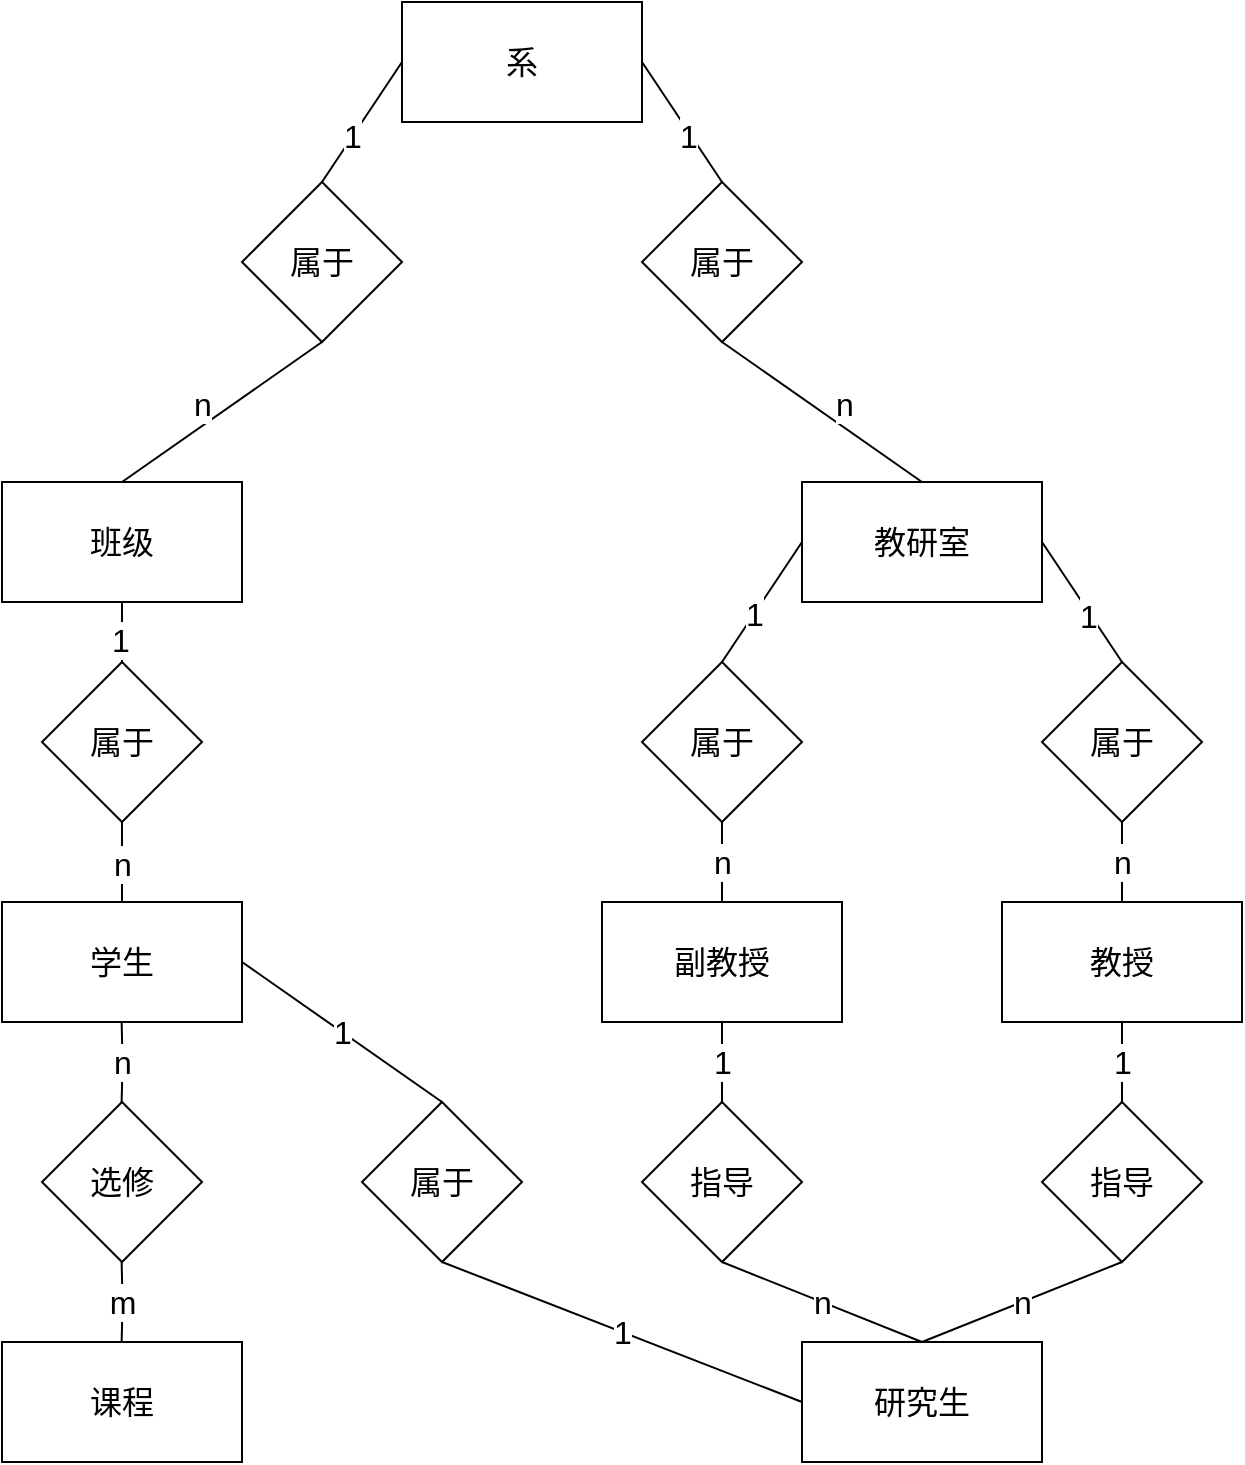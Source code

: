 <mxfile version="20.6.0" type="github">
  <diagram id="R2lEEEUBdFMjLlhIrx00" name="Page-1">
    <mxGraphModel dx="637" dy="1033" grid="1" gridSize="10" guides="1" tooltips="1" connect="1" arrows="1" fold="1" page="1" pageScale="1" pageWidth="850" pageHeight="1100" math="0" shadow="0" extFonts="Permanent Marker^https://fonts.googleapis.com/css?family=Permanent+Marker">
      <root>
        <mxCell id="0" />
        <mxCell id="1" parent="0" />
        <mxCell id="sQqHysFPrw9rnipJ-EMm-1" value="&lt;font style=&quot;font-size: 16px;&quot;&gt;系&lt;/font&gt;" style="rounded=0;whiteSpace=wrap;html=1;" parent="1" vertex="1">
          <mxGeometry x="260" y="230" width="120" height="60" as="geometry" />
        </mxCell>
        <mxCell id="sQqHysFPrw9rnipJ-EMm-2" value="属于" style="rhombus;whiteSpace=wrap;html=1;fontSize=16;" parent="1" vertex="1">
          <mxGeometry x="180" y="320" width="80" height="80" as="geometry" />
        </mxCell>
        <mxCell id="sQqHysFPrw9rnipJ-EMm-3" value="属于" style="rhombus;whiteSpace=wrap;html=1;fontSize=16;" parent="1" vertex="1">
          <mxGeometry x="380" y="320" width="80" height="80" as="geometry" />
        </mxCell>
        <mxCell id="sQqHysFPrw9rnipJ-EMm-7" value="" style="endArrow=none;html=1;rounded=0;fontSize=16;entryX=0;entryY=0.5;entryDx=0;entryDy=0;exitX=0.5;exitY=0;exitDx=0;exitDy=0;" parent="1" source="sQqHysFPrw9rnipJ-EMm-2" target="sQqHysFPrw9rnipJ-EMm-1" edge="1">
          <mxGeometry width="50" height="50" relative="1" as="geometry">
            <mxPoint x="210" y="360" as="sourcePoint" />
            <mxPoint x="260" y="310" as="targetPoint" />
          </mxGeometry>
        </mxCell>
        <mxCell id="sQqHysFPrw9rnipJ-EMm-8" value="1" style="edgeLabel;html=1;align=center;verticalAlign=middle;resizable=0;points=[];fontSize=16;" parent="sQqHysFPrw9rnipJ-EMm-7" vertex="1" connectable="0">
          <mxGeometry x="-0.24" y="1" relative="1" as="geometry">
            <mxPoint as="offset" />
          </mxGeometry>
        </mxCell>
        <mxCell id="sQqHysFPrw9rnipJ-EMm-9" value="" style="endArrow=none;html=1;rounded=0;fontSize=16;entryX=1;entryY=0.5;entryDx=0;entryDy=0;exitX=0.5;exitY=0;exitDx=0;exitDy=0;" parent="1" source="sQqHysFPrw9rnipJ-EMm-3" target="sQqHysFPrw9rnipJ-EMm-1" edge="1">
          <mxGeometry width="50" height="50" relative="1" as="geometry">
            <mxPoint x="310" y="400" as="sourcePoint" />
            <mxPoint x="360" y="350" as="targetPoint" />
          </mxGeometry>
        </mxCell>
        <mxCell id="sQqHysFPrw9rnipJ-EMm-10" value="1" style="edgeLabel;html=1;align=center;verticalAlign=middle;resizable=0;points=[];fontSize=16;" parent="sQqHysFPrw9rnipJ-EMm-9" vertex="1" connectable="0">
          <mxGeometry x="-0.191" y="1" relative="1" as="geometry">
            <mxPoint as="offset" />
          </mxGeometry>
        </mxCell>
        <mxCell id="sQqHysFPrw9rnipJ-EMm-11" value="班级" style="rounded=0;whiteSpace=wrap;html=1;fontSize=16;" parent="1" vertex="1">
          <mxGeometry x="60" y="470" width="120" height="60" as="geometry" />
        </mxCell>
        <mxCell id="sQqHysFPrw9rnipJ-EMm-15" value="" style="endArrow=none;html=1;rounded=0;fontSize=16;entryX=0.5;entryY=1;entryDx=0;entryDy=0;exitX=0.5;exitY=0;exitDx=0;exitDy=0;" parent="1" source="sQqHysFPrw9rnipJ-EMm-11" target="sQqHysFPrw9rnipJ-EMm-2" edge="1">
          <mxGeometry width="50" height="50" relative="1" as="geometry">
            <mxPoint x="290" y="480" as="sourcePoint" />
            <mxPoint x="340" y="430" as="targetPoint" />
          </mxGeometry>
        </mxCell>
        <mxCell id="sQqHysFPrw9rnipJ-EMm-16" value="n" style="edgeLabel;html=1;align=center;verticalAlign=middle;resizable=0;points=[];fontSize=16;" parent="sQqHysFPrw9rnipJ-EMm-15" vertex="1" connectable="0">
          <mxGeometry x="-0.216" relative="1" as="geometry">
            <mxPoint y="-12" as="offset" />
          </mxGeometry>
        </mxCell>
        <mxCell id="sQqHysFPrw9rnipJ-EMm-17" value="教研室" style="rounded=0;whiteSpace=wrap;html=1;fontSize=16;" parent="1" vertex="1">
          <mxGeometry x="460" y="470" width="120" height="60" as="geometry" />
        </mxCell>
        <mxCell id="sQqHysFPrw9rnipJ-EMm-18" value="" style="endArrow=none;html=1;rounded=0;fontSize=16;entryX=0.5;entryY=1;entryDx=0;entryDy=0;exitX=0.5;exitY=0;exitDx=0;exitDy=0;" parent="1" source="sQqHysFPrw9rnipJ-EMm-17" target="sQqHysFPrw9rnipJ-EMm-3" edge="1">
          <mxGeometry width="50" height="50" relative="1" as="geometry">
            <mxPoint x="230" y="480" as="sourcePoint" />
            <mxPoint x="230" y="410" as="targetPoint" />
          </mxGeometry>
        </mxCell>
        <mxCell id="sQqHysFPrw9rnipJ-EMm-19" value="n" style="edgeLabel;html=1;align=center;verticalAlign=middle;resizable=0;points=[];fontSize=16;" parent="sQqHysFPrw9rnipJ-EMm-18" vertex="1" connectable="0">
          <mxGeometry x="-0.216" relative="1" as="geometry">
            <mxPoint y="-12" as="offset" />
          </mxGeometry>
        </mxCell>
        <mxCell id="sQqHysFPrw9rnipJ-EMm-82" value="1" style="edgeStyle=orthogonalEdgeStyle;rounded=0;orthogonalLoop=1;jettySize=auto;html=1;exitX=0.5;exitY=1;exitDx=0;exitDy=0;entryX=0.5;entryY=0;entryDx=0;entryDy=0;fontSize=16;endArrow=none;endFill=0;" parent="1" source="sQqHysFPrw9rnipJ-EMm-20" target="sQqHysFPrw9rnipJ-EMm-81" edge="1">
          <mxGeometry relative="1" as="geometry" />
        </mxCell>
        <mxCell id="sQqHysFPrw9rnipJ-EMm-20" value="教授" style="rounded=0;whiteSpace=wrap;html=1;fontSize=16;" parent="1" vertex="1">
          <mxGeometry x="560" y="680" width="120" height="60" as="geometry" />
        </mxCell>
        <mxCell id="sQqHysFPrw9rnipJ-EMm-78" value="1" style="edgeStyle=orthogonalEdgeStyle;rounded=0;orthogonalLoop=1;jettySize=auto;html=1;exitX=0.5;exitY=1;exitDx=0;exitDy=0;entryX=0.5;entryY=0;entryDx=0;entryDy=0;fontSize=16;endArrow=none;endFill=0;" parent="1" source="sQqHysFPrw9rnipJ-EMm-21" target="sQqHysFPrw9rnipJ-EMm-68" edge="1">
          <mxGeometry relative="1" as="geometry" />
        </mxCell>
        <mxCell id="sQqHysFPrw9rnipJ-EMm-21" value="副教授" style="rounded=0;whiteSpace=wrap;html=1;fontSize=16;" parent="1" vertex="1">
          <mxGeometry x="360" y="680" width="120" height="60" as="geometry" />
        </mxCell>
        <mxCell id="sQqHysFPrw9rnipJ-EMm-28" value="属于" style="rhombus;whiteSpace=wrap;html=1;fontSize=16;" parent="1" vertex="1">
          <mxGeometry x="580" y="560" width="80" height="80" as="geometry" />
        </mxCell>
        <mxCell id="sQqHysFPrw9rnipJ-EMm-33" value="" style="endArrow=none;html=1;rounded=0;fontSize=16;entryX=1;entryY=0.5;entryDx=0;entryDy=0;exitX=0.5;exitY=0;exitDx=0;exitDy=0;" parent="1" source="sQqHysFPrw9rnipJ-EMm-28" target="sQqHysFPrw9rnipJ-EMm-17" edge="1">
          <mxGeometry width="50" height="50" relative="1" as="geometry">
            <mxPoint x="670" y="820" as="sourcePoint" />
            <mxPoint x="630" y="650" as="targetPoint" />
          </mxGeometry>
        </mxCell>
        <mxCell id="sQqHysFPrw9rnipJ-EMm-34" value="1" style="edgeLabel;html=1;align=center;verticalAlign=middle;resizable=0;points=[];fontSize=16;" parent="sQqHysFPrw9rnipJ-EMm-33" vertex="1" connectable="0">
          <mxGeometry x="-0.191" y="1" relative="1" as="geometry">
            <mxPoint as="offset" />
          </mxGeometry>
        </mxCell>
        <mxCell id="sQqHysFPrw9rnipJ-EMm-35" value="" style="endArrow=none;html=1;rounded=0;fontSize=16;entryX=0.5;entryY=1;entryDx=0;entryDy=0;exitX=0.5;exitY=0;exitDx=0;exitDy=0;" parent="1" source="sQqHysFPrw9rnipJ-EMm-20" target="sQqHysFPrw9rnipJ-EMm-28" edge="1">
          <mxGeometry width="50" height="50" relative="1" as="geometry">
            <mxPoint x="530" y="480" as="sourcePoint" />
            <mxPoint x="530" y="410" as="targetPoint" />
          </mxGeometry>
        </mxCell>
        <mxCell id="sQqHysFPrw9rnipJ-EMm-36" value="n" style="edgeLabel;html=1;align=center;verticalAlign=middle;resizable=0;points=[];fontSize=16;" parent="sQqHysFPrw9rnipJ-EMm-35" vertex="1" connectable="0">
          <mxGeometry x="-0.216" relative="1" as="geometry">
            <mxPoint y="-5" as="offset" />
          </mxGeometry>
        </mxCell>
        <mxCell id="sQqHysFPrw9rnipJ-EMm-37" value="属于" style="rhombus;whiteSpace=wrap;html=1;fontSize=16;" parent="1" vertex="1">
          <mxGeometry x="380" y="560" width="80" height="80" as="geometry" />
        </mxCell>
        <mxCell id="sQqHysFPrw9rnipJ-EMm-39" value="" style="endArrow=none;html=1;rounded=0;fontSize=16;entryX=0;entryY=0.5;entryDx=0;entryDy=0;exitX=0.5;exitY=0;exitDx=0;exitDy=0;" parent="1" source="sQqHysFPrw9rnipJ-EMm-37" target="sQqHysFPrw9rnipJ-EMm-17" edge="1">
          <mxGeometry width="50" height="50" relative="1" as="geometry">
            <mxPoint x="530" y="330" as="sourcePoint" />
            <mxPoint x="490" y="270" as="targetPoint" />
          </mxGeometry>
        </mxCell>
        <mxCell id="sQqHysFPrw9rnipJ-EMm-40" value="1" style="edgeLabel;html=1;align=center;verticalAlign=middle;resizable=0;points=[];fontSize=16;" parent="sQqHysFPrw9rnipJ-EMm-39" vertex="1" connectable="0">
          <mxGeometry x="-0.191" y="1" relative="1" as="geometry">
            <mxPoint as="offset" />
          </mxGeometry>
        </mxCell>
        <mxCell id="sQqHysFPrw9rnipJ-EMm-41" value="" style="endArrow=none;html=1;rounded=0;fontSize=16;" parent="1" source="sQqHysFPrw9rnipJ-EMm-21" target="sQqHysFPrw9rnipJ-EMm-37" edge="1">
          <mxGeometry width="50" height="50" relative="1" as="geometry">
            <mxPoint x="419.47" y="710" as="sourcePoint" />
            <mxPoint x="419.47" y="640" as="targetPoint" />
          </mxGeometry>
        </mxCell>
        <mxCell id="sQqHysFPrw9rnipJ-EMm-42" value="n" style="edgeLabel;html=1;align=center;verticalAlign=middle;resizable=0;points=[];fontSize=16;" parent="sQqHysFPrw9rnipJ-EMm-41" vertex="1" connectable="0">
          <mxGeometry x="-0.216" relative="1" as="geometry">
            <mxPoint y="-5" as="offset" />
          </mxGeometry>
        </mxCell>
        <mxCell id="sQqHysFPrw9rnipJ-EMm-51" style="edgeStyle=orthogonalEdgeStyle;rounded=0;orthogonalLoop=1;jettySize=auto;html=1;exitX=0.5;exitY=1;exitDx=0;exitDy=0;entryX=0.5;entryY=0;entryDx=0;entryDy=0;fontSize=16;endArrow=none;endFill=0;" parent="1" source="sQqHysFPrw9rnipJ-EMm-43" target="sQqHysFPrw9rnipJ-EMm-50" edge="1">
          <mxGeometry relative="1" as="geometry" />
        </mxCell>
        <mxCell id="sQqHysFPrw9rnipJ-EMm-52" value="n" style="edgeLabel;html=1;align=center;verticalAlign=middle;resizable=0;points=[];fontSize=16;" parent="sQqHysFPrw9rnipJ-EMm-51" vertex="1" connectable="0">
          <mxGeometry x="0.276" y="-1" relative="1" as="geometry">
            <mxPoint x="1" y="-5" as="offset" />
          </mxGeometry>
        </mxCell>
        <mxCell id="sQqHysFPrw9rnipJ-EMm-43" value="属于" style="rhombus;whiteSpace=wrap;html=1;fontSize=16;" parent="1" vertex="1">
          <mxGeometry x="80" y="560" width="80" height="80" as="geometry" />
        </mxCell>
        <mxCell id="sQqHysFPrw9rnipJ-EMm-44" value="" style="endArrow=none;html=1;rounded=0;fontSize=16;entryX=0.5;entryY=1;entryDx=0;entryDy=0;exitX=0.5;exitY=0;exitDx=0;exitDy=0;" parent="1" source="sQqHysFPrw9rnipJ-EMm-43" target="sQqHysFPrw9rnipJ-EMm-11" edge="1">
          <mxGeometry width="50" height="50" relative="1" as="geometry">
            <mxPoint x="230" y="330" as="sourcePoint" />
            <mxPoint x="270" y="270" as="targetPoint" />
          </mxGeometry>
        </mxCell>
        <mxCell id="sQqHysFPrw9rnipJ-EMm-45" value="1" style="edgeLabel;html=1;align=center;verticalAlign=middle;resizable=0;points=[];fontSize=16;" parent="sQqHysFPrw9rnipJ-EMm-44" vertex="1" connectable="0">
          <mxGeometry x="-0.24" y="1" relative="1" as="geometry">
            <mxPoint as="offset" />
          </mxGeometry>
        </mxCell>
        <mxCell id="sQqHysFPrw9rnipJ-EMm-50" value="学生" style="rounded=0;whiteSpace=wrap;html=1;fontSize=16;" parent="1" vertex="1">
          <mxGeometry x="60" y="680" width="120" height="60" as="geometry" />
        </mxCell>
        <mxCell id="sQqHysFPrw9rnipJ-EMm-53" value="课程" style="rounded=0;whiteSpace=wrap;html=1;fontSize=16;" parent="1" vertex="1">
          <mxGeometry x="60" y="900" width="120" height="60" as="geometry" />
        </mxCell>
        <mxCell id="sQqHysFPrw9rnipJ-EMm-58" value="选修" style="rhombus;whiteSpace=wrap;html=1;fontSize=16;" parent="1" vertex="1">
          <mxGeometry x="80" y="780" width="80" height="80" as="geometry" />
        </mxCell>
        <mxCell id="sQqHysFPrw9rnipJ-EMm-61" style="edgeStyle=orthogonalEdgeStyle;rounded=0;orthogonalLoop=1;jettySize=auto;html=1;exitX=0.5;exitY=1;exitDx=0;exitDy=0;entryX=0.5;entryY=0;entryDx=0;entryDy=0;fontSize=16;endArrow=none;endFill=0;" parent="1" edge="1">
          <mxGeometry relative="1" as="geometry">
            <mxPoint x="119.82" y="740" as="sourcePoint" />
            <mxPoint x="119.82" y="780" as="targetPoint" />
          </mxGeometry>
        </mxCell>
        <mxCell id="sQqHysFPrw9rnipJ-EMm-62" value="n" style="edgeLabel;html=1;align=center;verticalAlign=middle;resizable=0;points=[];fontSize=16;" parent="sQqHysFPrw9rnipJ-EMm-61" vertex="1" connectable="0">
          <mxGeometry x="0.276" y="-1" relative="1" as="geometry">
            <mxPoint x="1" y="-5" as="offset" />
          </mxGeometry>
        </mxCell>
        <mxCell id="sQqHysFPrw9rnipJ-EMm-65" style="edgeStyle=orthogonalEdgeStyle;rounded=0;orthogonalLoop=1;jettySize=auto;html=1;exitX=0.5;exitY=1;exitDx=0;exitDy=0;entryX=0.5;entryY=0;entryDx=0;entryDy=0;fontSize=16;endArrow=none;endFill=0;" parent="1" edge="1">
          <mxGeometry relative="1" as="geometry">
            <mxPoint x="119.82" y="860" as="sourcePoint" />
            <mxPoint x="119.82" y="900" as="targetPoint" />
          </mxGeometry>
        </mxCell>
        <mxCell id="sQqHysFPrw9rnipJ-EMm-66" value="m" style="edgeLabel;html=1;align=center;verticalAlign=middle;resizable=0;points=[];fontSize=16;" parent="sQqHysFPrw9rnipJ-EMm-65" vertex="1" connectable="0">
          <mxGeometry x="0.276" y="-1" relative="1" as="geometry">
            <mxPoint x="1" y="-5" as="offset" />
          </mxGeometry>
        </mxCell>
        <mxCell id="sQqHysFPrw9rnipJ-EMm-67" value="研究生" style="rounded=0;whiteSpace=wrap;html=1;fontSize=16;" parent="1" vertex="1">
          <mxGeometry x="460" y="900" width="120" height="60" as="geometry" />
        </mxCell>
        <mxCell id="sQqHysFPrw9rnipJ-EMm-68" value="指导" style="rhombus;whiteSpace=wrap;html=1;fontSize=16;" parent="1" vertex="1">
          <mxGeometry x="380" y="780" width="80" height="80" as="geometry" />
        </mxCell>
        <mxCell id="sQqHysFPrw9rnipJ-EMm-69" value="属于" style="rhombus;whiteSpace=wrap;html=1;fontSize=16;" parent="1" vertex="1">
          <mxGeometry x="240" y="780" width="80" height="80" as="geometry" />
        </mxCell>
        <mxCell id="sQqHysFPrw9rnipJ-EMm-72" value="1" style="endArrow=none;html=1;rounded=0;fontSize=16;entryX=1;entryY=0.5;entryDx=0;entryDy=0;exitX=0.5;exitY=0;exitDx=0;exitDy=0;" parent="1" source="sQqHysFPrw9rnipJ-EMm-69" target="sQqHysFPrw9rnipJ-EMm-50" edge="1">
          <mxGeometry width="50" height="50" relative="1" as="geometry">
            <mxPoint x="270" y="770" as="sourcePoint" />
            <mxPoint x="280" y="720" as="targetPoint" />
          </mxGeometry>
        </mxCell>
        <mxCell id="sQqHysFPrw9rnipJ-EMm-75" value="1" style="endArrow=none;html=1;rounded=0;fontSize=16;entryX=0.5;entryY=1;entryDx=0;entryDy=0;exitX=0;exitY=0.5;exitDx=0;exitDy=0;" parent="1" source="sQqHysFPrw9rnipJ-EMm-67" target="sQqHysFPrw9rnipJ-EMm-69" edge="1">
          <mxGeometry width="50" height="50" relative="1" as="geometry">
            <mxPoint x="290" y="790" as="sourcePoint" />
            <mxPoint x="190" y="720" as="targetPoint" />
          </mxGeometry>
        </mxCell>
        <mxCell id="sQqHysFPrw9rnipJ-EMm-80" value="n" style="endArrow=none;html=1;rounded=0;fontSize=16;entryX=0.5;entryY=1;entryDx=0;entryDy=0;exitX=0.5;exitY=0;exitDx=0;exitDy=0;" parent="1" source="sQqHysFPrw9rnipJ-EMm-67" target="sQqHysFPrw9rnipJ-EMm-68" edge="1">
          <mxGeometry width="50" height="50" relative="1" as="geometry">
            <mxPoint x="520" y="890" as="sourcePoint" />
            <mxPoint x="570" y="840" as="targetPoint" />
          </mxGeometry>
        </mxCell>
        <mxCell id="sQqHysFPrw9rnipJ-EMm-83" value="n" style="rounded=0;orthogonalLoop=1;jettySize=auto;html=1;exitX=0.5;exitY=1;exitDx=0;exitDy=0;entryX=0.5;entryY=0;entryDx=0;entryDy=0;fontSize=16;endArrow=none;endFill=0;" parent="1" source="sQqHysFPrw9rnipJ-EMm-81" target="sQqHysFPrw9rnipJ-EMm-67" edge="1">
          <mxGeometry relative="1" as="geometry" />
        </mxCell>
        <mxCell id="sQqHysFPrw9rnipJ-EMm-81" value="指导" style="rhombus;whiteSpace=wrap;html=1;fontSize=16;" parent="1" vertex="1">
          <mxGeometry x="580" y="780" width="80" height="80" as="geometry" />
        </mxCell>
      </root>
    </mxGraphModel>
  </diagram>
</mxfile>
